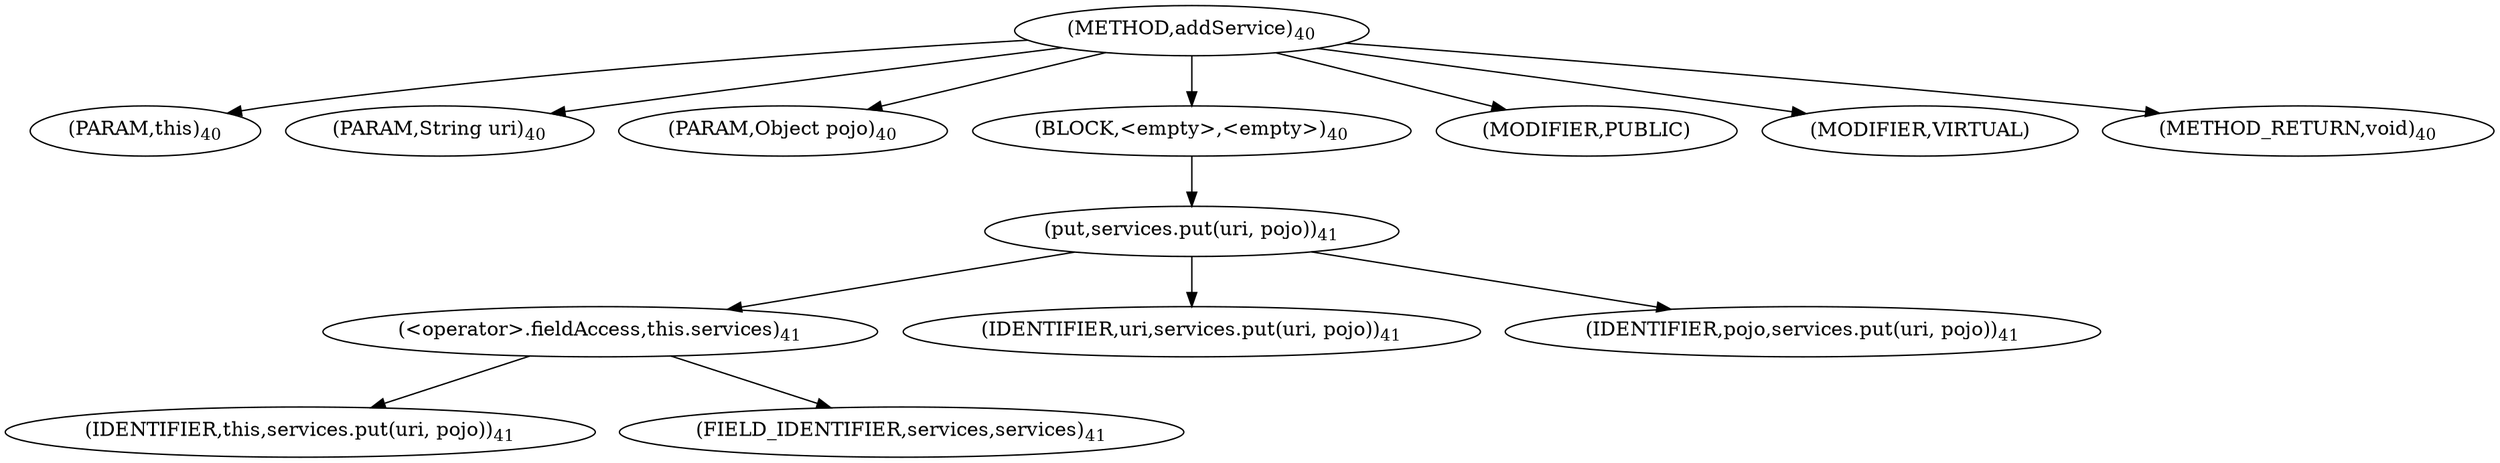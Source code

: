 digraph "addService" {  
"15" [label = <(METHOD,addService)<SUB>40</SUB>> ]
"16" [label = <(PARAM,this)<SUB>40</SUB>> ]
"17" [label = <(PARAM,String uri)<SUB>40</SUB>> ]
"18" [label = <(PARAM,Object pojo)<SUB>40</SUB>> ]
"19" [label = <(BLOCK,&lt;empty&gt;,&lt;empty&gt;)<SUB>40</SUB>> ]
"20" [label = <(put,services.put(uri, pojo))<SUB>41</SUB>> ]
"21" [label = <(&lt;operator&gt;.fieldAccess,this.services)<SUB>41</SUB>> ]
"22" [label = <(IDENTIFIER,this,services.put(uri, pojo))<SUB>41</SUB>> ]
"23" [label = <(FIELD_IDENTIFIER,services,services)<SUB>41</SUB>> ]
"24" [label = <(IDENTIFIER,uri,services.put(uri, pojo))<SUB>41</SUB>> ]
"25" [label = <(IDENTIFIER,pojo,services.put(uri, pojo))<SUB>41</SUB>> ]
"26" [label = <(MODIFIER,PUBLIC)> ]
"27" [label = <(MODIFIER,VIRTUAL)> ]
"28" [label = <(METHOD_RETURN,void)<SUB>40</SUB>> ]
  "15" -> "16" 
  "15" -> "17" 
  "15" -> "18" 
  "15" -> "19" 
  "15" -> "26" 
  "15" -> "27" 
  "15" -> "28" 
  "19" -> "20" 
  "20" -> "21" 
  "20" -> "24" 
  "20" -> "25" 
  "21" -> "22" 
  "21" -> "23" 
}
